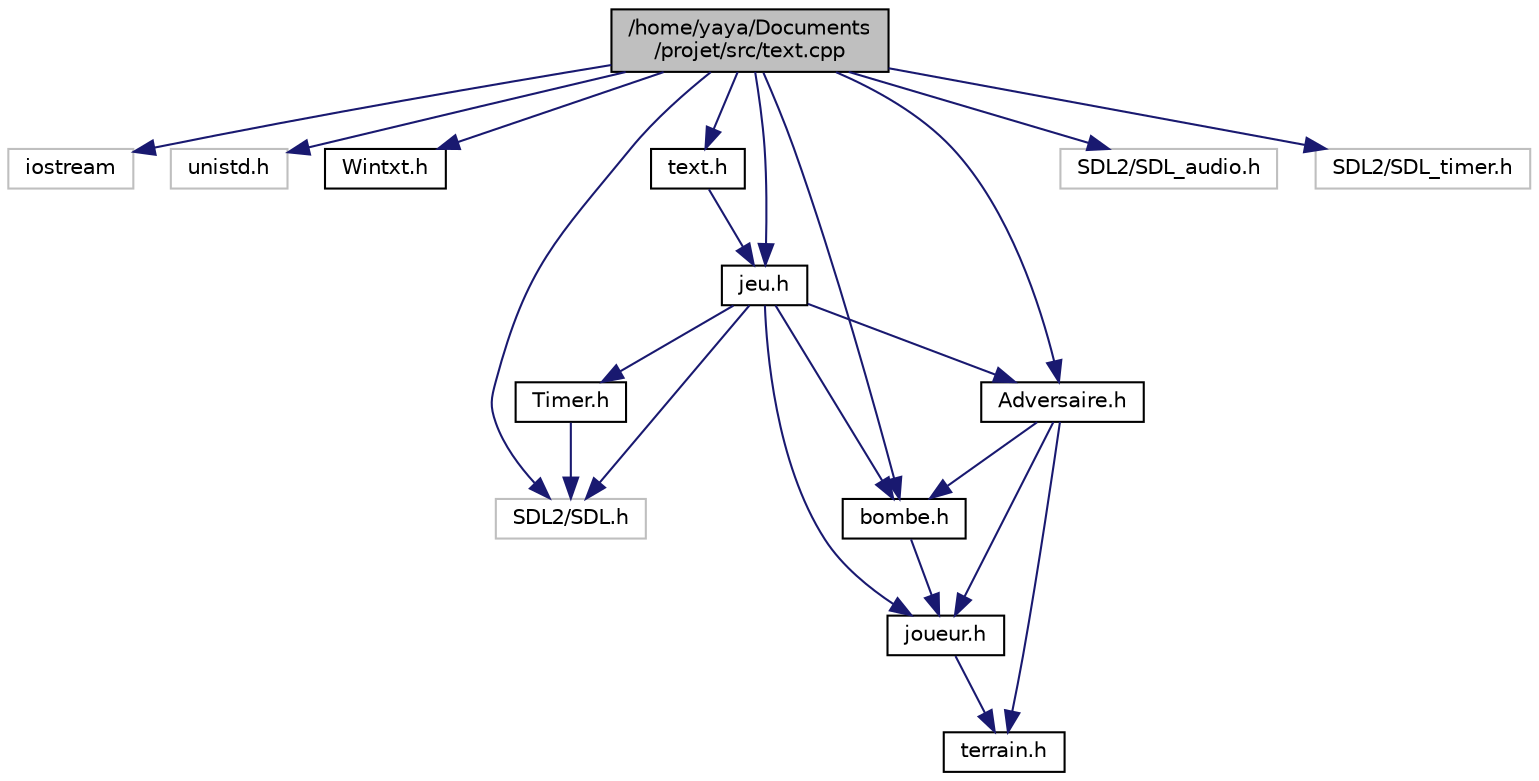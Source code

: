 digraph "/home/yaya/Documents/projet/src/text.cpp"
{
 // LATEX_PDF_SIZE
  edge [fontname="Helvetica",fontsize="10",labelfontname="Helvetica",labelfontsize="10"];
  node [fontname="Helvetica",fontsize="10",shape=record];
  Node1 [label="/home/yaya/Documents\l/projet/src/text.cpp",height=0.2,width=0.4,color="black", fillcolor="grey75", style="filled", fontcolor="black",tooltip=" "];
  Node1 -> Node2 [color="midnightblue",fontsize="10",style="solid"];
  Node2 [label="iostream",height=0.2,width=0.4,color="grey75", fillcolor="white", style="filled",tooltip=" "];
  Node1 -> Node3 [color="midnightblue",fontsize="10",style="solid"];
  Node3 [label="unistd.h",height=0.2,width=0.4,color="grey75", fillcolor="white", style="filled",tooltip=" "];
  Node1 -> Node4 [color="midnightblue",fontsize="10",style="solid"];
  Node4 [label="Wintxt.h",height=0.2,width=0.4,color="black", fillcolor="white", style="filled",URL="$_wintxt_8h.html",tooltip=" "];
  Node1 -> Node5 [color="midnightblue",fontsize="10",style="solid"];
  Node5 [label="text.h",height=0.2,width=0.4,color="black", fillcolor="white", style="filled",URL="$text_8h.html",tooltip=" "];
  Node5 -> Node6 [color="midnightblue",fontsize="10",style="solid"];
  Node6 [label="jeu.h",height=0.2,width=0.4,color="black", fillcolor="white", style="filled",URL="$jeu_8h.html",tooltip=" "];
  Node6 -> Node7 [color="midnightblue",fontsize="10",style="solid"];
  Node7 [label="joueur.h",height=0.2,width=0.4,color="black", fillcolor="white", style="filled",URL="$joueur_8h.html",tooltip=" "];
  Node7 -> Node8 [color="midnightblue",fontsize="10",style="solid"];
  Node8 [label="terrain.h",height=0.2,width=0.4,color="black", fillcolor="white", style="filled",URL="$terrain_8h.html",tooltip=" "];
  Node6 -> Node9 [color="midnightblue",fontsize="10",style="solid"];
  Node9 [label="bombe.h",height=0.2,width=0.4,color="black", fillcolor="white", style="filled",URL="$bombe_8h.html",tooltip=" "];
  Node9 -> Node7 [color="midnightblue",fontsize="10",style="solid"];
  Node6 -> Node10 [color="midnightblue",fontsize="10",style="solid"];
  Node10 [label="SDL2/SDL.h",height=0.2,width=0.4,color="grey75", fillcolor="white", style="filled",tooltip=" "];
  Node6 -> Node11 [color="midnightblue",fontsize="10",style="solid"];
  Node11 [label="Timer.h",height=0.2,width=0.4,color="black", fillcolor="white", style="filled",URL="$_timer_8h.html",tooltip=" "];
  Node11 -> Node10 [color="midnightblue",fontsize="10",style="solid"];
  Node6 -> Node12 [color="midnightblue",fontsize="10",style="solid"];
  Node12 [label="Adversaire.h",height=0.2,width=0.4,color="black", fillcolor="white", style="filled",URL="$_adversaire_8h.html",tooltip=" "];
  Node12 -> Node7 [color="midnightblue",fontsize="10",style="solid"];
  Node12 -> Node8 [color="midnightblue",fontsize="10",style="solid"];
  Node12 -> Node9 [color="midnightblue",fontsize="10",style="solid"];
  Node1 -> Node6 [color="midnightblue",fontsize="10",style="solid"];
  Node1 -> Node9 [color="midnightblue",fontsize="10",style="solid"];
  Node1 -> Node10 [color="midnightblue",fontsize="10",style="solid"];
  Node1 -> Node13 [color="midnightblue",fontsize="10",style="solid"];
  Node13 [label="SDL2/SDL_audio.h",height=0.2,width=0.4,color="grey75", fillcolor="white", style="filled",tooltip=" "];
  Node1 -> Node14 [color="midnightblue",fontsize="10",style="solid"];
  Node14 [label="SDL2/SDL_timer.h",height=0.2,width=0.4,color="grey75", fillcolor="white", style="filled",tooltip=" "];
  Node1 -> Node12 [color="midnightblue",fontsize="10",style="solid"];
}
